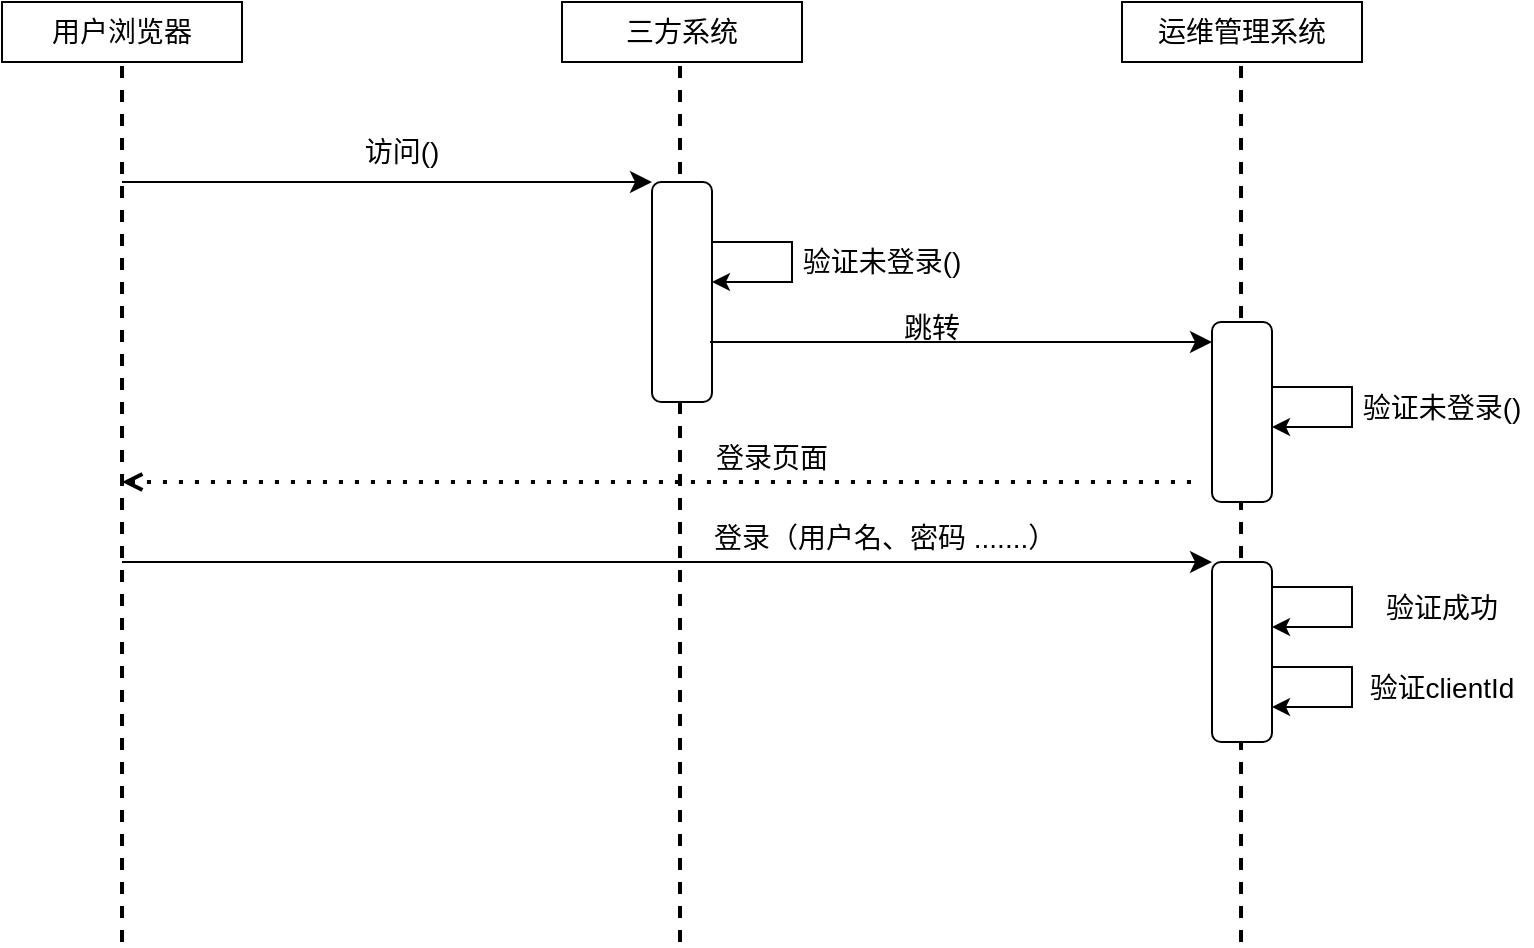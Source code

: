 <mxfile version="26.1.3">
  <diagram name="第 1 页" id="2C3zUtz4Onn53_GNh0Rn">
    <mxGraphModel dx="922" dy="616" grid="1" gridSize="10" guides="1" tooltips="1" connect="1" arrows="1" fold="1" page="1" pageScale="1" pageWidth="827" pageHeight="1169" math="0" shadow="0">
      <root>
        <mxCell id="0" />
        <mxCell id="1" parent="0" />
        <mxCell id="HYNrUmtqzF9IMo-W-l-u-26" value="" style="endArrow=none;dashed=1;html=1;rounded=0;entryX=0.5;entryY=1;entryDx=0;entryDy=0;strokeWidth=2;" edge="1" parent="1">
          <mxGeometry width="50" height="50" relative="1" as="geometry">
            <mxPoint x="659.5" y="640" as="sourcePoint" />
            <mxPoint x="659.5" y="200" as="targetPoint" />
          </mxGeometry>
        </mxCell>
        <mxCell id="HYNrUmtqzF9IMo-W-l-u-25" value="" style="endArrow=none;dashed=1;html=1;rounded=0;entryX=0.5;entryY=1;entryDx=0;entryDy=0;strokeWidth=2;" edge="1" parent="1">
          <mxGeometry width="50" height="50" relative="1" as="geometry">
            <mxPoint x="379" y="640" as="sourcePoint" />
            <mxPoint x="379" y="200" as="targetPoint" />
          </mxGeometry>
        </mxCell>
        <mxCell id="HYNrUmtqzF9IMo-W-l-u-1" value="&lt;font style=&quot;font-size: 14px;&quot;&gt;用户浏览器&lt;/font&gt;" style="rounded=0;whiteSpace=wrap;html=1;" vertex="1" parent="1">
          <mxGeometry x="40" y="170" width="120" height="30" as="geometry" />
        </mxCell>
        <mxCell id="HYNrUmtqzF9IMo-W-l-u-2" value="&lt;font style=&quot;font-size: 14px;&quot;&gt;三方系统&lt;/font&gt;" style="rounded=0;whiteSpace=wrap;html=1;" vertex="1" parent="1">
          <mxGeometry x="320" y="170" width="120" height="30" as="geometry" />
        </mxCell>
        <mxCell id="HYNrUmtqzF9IMo-W-l-u-3" value="&lt;font style=&quot;font-size: 14px;&quot;&gt;运维管理系统&lt;/font&gt;" style="rounded=0;whiteSpace=wrap;html=1;" vertex="1" parent="1">
          <mxGeometry x="600" y="170" width="120" height="30" as="geometry" />
        </mxCell>
        <mxCell id="HYNrUmtqzF9IMo-W-l-u-4" value="" style="endArrow=none;dashed=1;html=1;rounded=0;entryX=0.5;entryY=1;entryDx=0;entryDy=0;strokeWidth=2;" edge="1" parent="1" target="HYNrUmtqzF9IMo-W-l-u-1">
          <mxGeometry width="50" height="50" relative="1" as="geometry">
            <mxPoint x="100" y="640" as="sourcePoint" />
            <mxPoint x="100" y="220" as="targetPoint" />
          </mxGeometry>
        </mxCell>
        <mxCell id="HYNrUmtqzF9IMo-W-l-u-5" value="" style="rounded=1;whiteSpace=wrap;html=1;" vertex="1" parent="1">
          <mxGeometry x="365" y="260" width="30" height="110" as="geometry" />
        </mxCell>
        <mxCell id="HYNrUmtqzF9IMo-W-l-u-7" value="" style="endArrow=classic;html=1;rounded=0;entryX=0;entryY=0;entryDx=0;entryDy=0;endSize=8;" edge="1" parent="1" target="HYNrUmtqzF9IMo-W-l-u-5">
          <mxGeometry width="50" height="50" relative="1" as="geometry">
            <mxPoint x="100" y="260" as="sourcePoint" />
            <mxPoint x="250" y="260" as="targetPoint" />
          </mxGeometry>
        </mxCell>
        <mxCell id="HYNrUmtqzF9IMo-W-l-u-8" value="&lt;font style=&quot;font-size: 14px;&quot;&gt;访问()&lt;/font&gt;" style="text;html=1;align=center;verticalAlign=middle;whiteSpace=wrap;rounded=0;" vertex="1" parent="1">
          <mxGeometry x="210" y="230" width="60" height="30" as="geometry" />
        </mxCell>
        <mxCell id="HYNrUmtqzF9IMo-W-l-u-9" value="" style="endArrow=classic;html=1;rounded=0;exitX=1;exitY=0.25;exitDx=0;exitDy=0;entryX=1;entryY=0.5;entryDx=0;entryDy=0;" edge="1" parent="1">
          <mxGeometry width="50" height="50" relative="1" as="geometry">
            <mxPoint x="395" y="290" as="sourcePoint" />
            <mxPoint x="395" y="310" as="targetPoint" />
            <Array as="points">
              <mxPoint x="435" y="290" />
              <mxPoint x="435" y="310" />
            </Array>
          </mxGeometry>
        </mxCell>
        <mxCell id="HYNrUmtqzF9IMo-W-l-u-11" value="&lt;font style=&quot;font-size: 14px;&quot;&gt;验证未登录()&lt;/font&gt;" style="text;html=1;align=center;verticalAlign=middle;whiteSpace=wrap;rounded=0;" vertex="1" parent="1">
          <mxGeometry x="435" y="287.5" width="90" height="25" as="geometry" />
        </mxCell>
        <mxCell id="HYNrUmtqzF9IMo-W-l-u-12" value="" style="endArrow=classic;html=1;rounded=0;endSize=8;entryX=0;entryY=0;entryDx=0;entryDy=0;" edge="1" parent="1">
          <mxGeometry width="50" height="50" relative="1" as="geometry">
            <mxPoint x="394" y="340" as="sourcePoint" />
            <mxPoint x="645" y="340" as="targetPoint" />
          </mxGeometry>
        </mxCell>
        <mxCell id="HYNrUmtqzF9IMo-W-l-u-13" value="" style="rounded=1;whiteSpace=wrap;html=1;" vertex="1" parent="1">
          <mxGeometry x="645" y="330" width="30" height="90" as="geometry" />
        </mxCell>
        <mxCell id="HYNrUmtqzF9IMo-W-l-u-14" value="&lt;span style=&quot;font-size: 14px;&quot;&gt;跳转&lt;/span&gt;" style="text;html=1;align=center;verticalAlign=middle;whiteSpace=wrap;rounded=0;" vertex="1" parent="1">
          <mxGeometry x="460" y="320" width="90" height="25" as="geometry" />
        </mxCell>
        <mxCell id="HYNrUmtqzF9IMo-W-l-u-15" value="" style="endArrow=classic;html=1;rounded=0;exitX=1;exitY=0.25;exitDx=0;exitDy=0;entryX=1;entryY=0.5;entryDx=0;entryDy=0;" edge="1" parent="1">
          <mxGeometry width="50" height="50" relative="1" as="geometry">
            <mxPoint x="675" y="362.5" as="sourcePoint" />
            <mxPoint x="675" y="382.5" as="targetPoint" />
            <Array as="points">
              <mxPoint x="715" y="362.5" />
              <mxPoint x="715" y="382.5" />
            </Array>
          </mxGeometry>
        </mxCell>
        <mxCell id="HYNrUmtqzF9IMo-W-l-u-16" value="&lt;font style=&quot;font-size: 14px;&quot;&gt;验证未登录()&lt;/font&gt;" style="text;html=1;align=center;verticalAlign=middle;whiteSpace=wrap;rounded=0;" vertex="1" parent="1">
          <mxGeometry x="715" y="360" width="90" height="25" as="geometry" />
        </mxCell>
        <mxCell id="HYNrUmtqzF9IMo-W-l-u-17" value="" style="endArrow=none;dashed=1;html=1;dashPattern=1 3;strokeWidth=2;rounded=0;startArrow=open;startFill=0;" edge="1" parent="1">
          <mxGeometry width="50" height="50" relative="1" as="geometry">
            <mxPoint x="100" y="410" as="sourcePoint" />
            <mxPoint x="640" y="410" as="targetPoint" />
          </mxGeometry>
        </mxCell>
        <mxCell id="HYNrUmtqzF9IMo-W-l-u-19" value="&lt;span style=&quot;font-size: 14px;&quot;&gt;登录页面&lt;/span&gt;" style="text;html=1;align=center;verticalAlign=middle;whiteSpace=wrap;rounded=0;" vertex="1" parent="1">
          <mxGeometry x="380" y="385" width="90" height="25" as="geometry" />
        </mxCell>
        <mxCell id="HYNrUmtqzF9IMo-W-l-u-20" value="" style="rounded=1;whiteSpace=wrap;html=1;" vertex="1" parent="1">
          <mxGeometry x="645" y="450" width="30" height="90" as="geometry" />
        </mxCell>
        <mxCell id="HYNrUmtqzF9IMo-W-l-u-21" value="" style="endArrow=classic;html=1;rounded=0;entryX=0;entryY=0;entryDx=0;entryDy=0;endSize=8;" edge="1" parent="1" target="HYNrUmtqzF9IMo-W-l-u-20">
          <mxGeometry width="50" height="50" relative="1" as="geometry">
            <mxPoint x="100" y="450" as="sourcePoint" />
            <mxPoint x="365" y="450" as="targetPoint" />
          </mxGeometry>
        </mxCell>
        <mxCell id="HYNrUmtqzF9IMo-W-l-u-22" value="&lt;span style=&quot;font-size: 14px;&quot;&gt;登录（用户名、密码 .......）&lt;/span&gt;" style="text;html=1;align=center;verticalAlign=middle;whiteSpace=wrap;rounded=0;" vertex="1" parent="1">
          <mxGeometry x="395" y="425" width="170" height="25" as="geometry" />
        </mxCell>
        <mxCell id="HYNrUmtqzF9IMo-W-l-u-23" value="" style="endArrow=classic;html=1;rounded=0;exitX=1;exitY=0.25;exitDx=0;exitDy=0;entryX=1;entryY=0.5;entryDx=0;entryDy=0;" edge="1" parent="1">
          <mxGeometry width="50" height="50" relative="1" as="geometry">
            <mxPoint x="675" y="462.5" as="sourcePoint" />
            <mxPoint x="675" y="482.5" as="targetPoint" />
            <Array as="points">
              <mxPoint x="715" y="462.5" />
              <mxPoint x="715" y="482.5" />
            </Array>
          </mxGeometry>
        </mxCell>
        <mxCell id="HYNrUmtqzF9IMo-W-l-u-24" value="&lt;font style=&quot;font-size: 14px;&quot;&gt;验证成功&lt;/font&gt;" style="text;html=1;align=center;verticalAlign=middle;whiteSpace=wrap;rounded=0;" vertex="1" parent="1">
          <mxGeometry x="715" y="460" width="90" height="25" as="geometry" />
        </mxCell>
        <mxCell id="HYNrUmtqzF9IMo-W-l-u-27" value="" style="endArrow=classic;html=1;rounded=0;exitX=1;exitY=0.25;exitDx=0;exitDy=0;entryX=1;entryY=0.5;entryDx=0;entryDy=0;" edge="1" parent="1">
          <mxGeometry width="50" height="50" relative="1" as="geometry">
            <mxPoint x="675" y="502.5" as="sourcePoint" />
            <mxPoint x="675" y="522.5" as="targetPoint" />
            <Array as="points">
              <mxPoint x="715" y="502.5" />
              <mxPoint x="715" y="522.5" />
            </Array>
          </mxGeometry>
        </mxCell>
        <mxCell id="HYNrUmtqzF9IMo-W-l-u-28" value="&lt;font style=&quot;font-size: 14px;&quot;&gt;验证clientId&lt;/font&gt;" style="text;html=1;align=center;verticalAlign=middle;whiteSpace=wrap;rounded=0;" vertex="1" parent="1">
          <mxGeometry x="715" y="500" width="90" height="25" as="geometry" />
        </mxCell>
      </root>
    </mxGraphModel>
  </diagram>
</mxfile>
